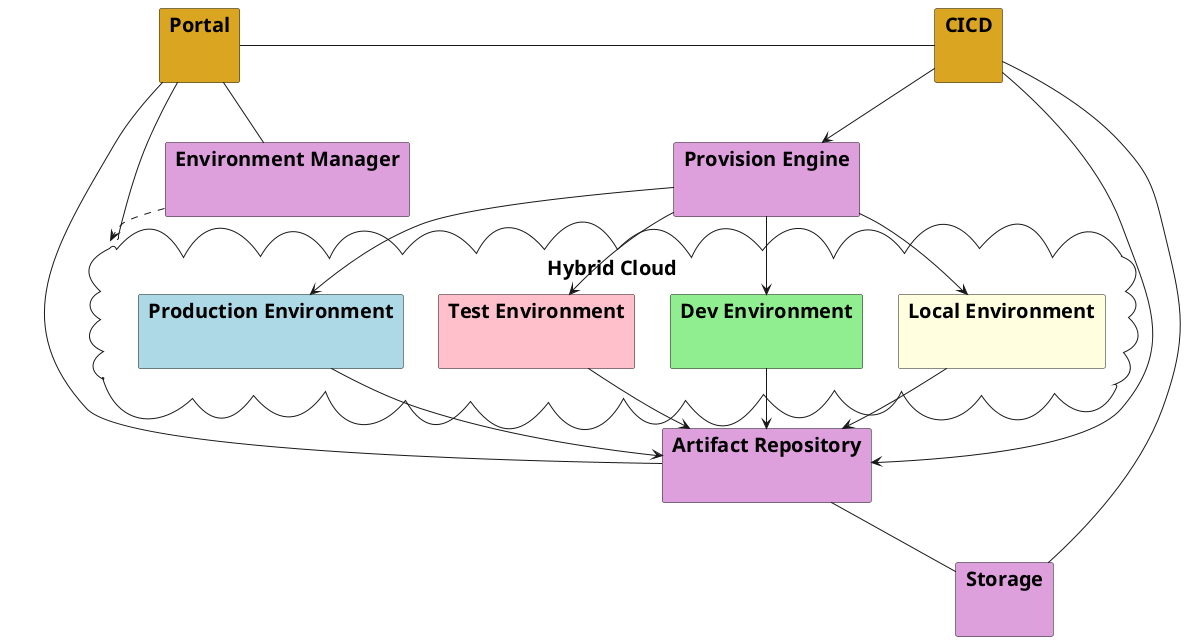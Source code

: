 @startuml

skinparam packageStyle rect
skinparam defaultFontSize 20

    package Portal #goldenrod { }
    package "CICD" #goldenrod { }
    package "Storage" #plum { }
    package "Artifact Repository" as AR #plum { }
    package "Environment Manager" as EM #plum { }
    package "Provision Engine" as PE  #plum { }
    cloud "Hybrid Cloud" as HC #ffffff {
        package "Local Environment" as LEnv #lightyellow { }
        package "Dev Environment" as DEnv #lightgreen { }
        package "Test Environment" as TEnv #pink { }
        package "Production Environment" as PEnv #lightblue { }
    }

Portal - CICD
Portal -- EM
CICD --> PE

EM ..> HC

PE --> LEnv
PE --> DEnv
PE --> TEnv
PE --> PEnv
Portal - AR
Portal - HC

CICD -> AR
LEnv --> AR
DEnv --> AR
TEnv --> AR
PEnv --> AR
AR -- Storage
CICD -- Storage

@enduml
